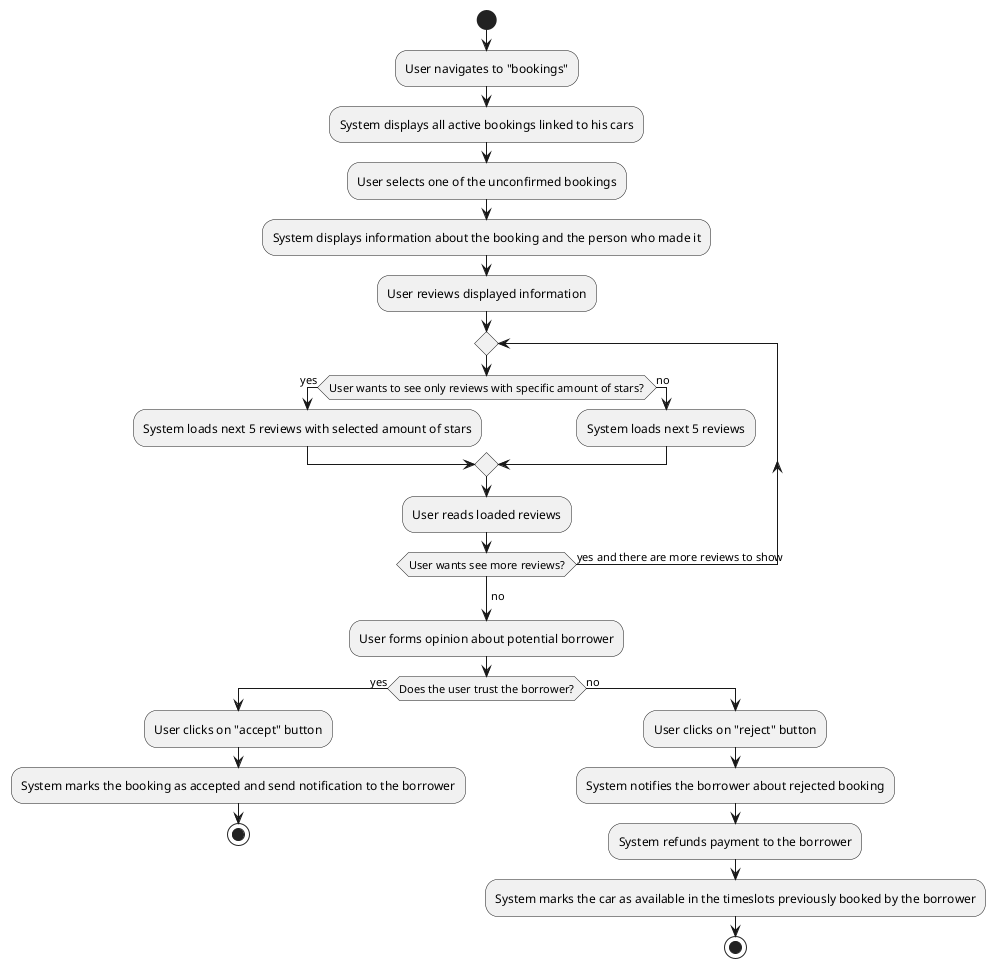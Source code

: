 @startuml
start

:User navigates to "bookings";
:System displays all active bookings linked to his cars;
:User selects one of the unconfirmed bookings;
:System displays information about the booking and the person who made it;
:User reviews displayed information;

repeat
if (User wants to see only reviews with specific amount of stars?) then (yes);
    :System loads next 5 reviews with selected amount of stars;
else (no)
    :System loads next 5 reviews;
endif
:User reads loaded reviews;
repeat while (User wants see more reviews?) is (yes and there are more reviews to show)
->no;

:User forms opinion about potential borrower;

if (Does the user trust the borrower?) then (yes);
  :User clicks on "accept" button;
  :System marks the booking as accepted and send notification to the borrower;
  stop
else (no)
  :User clicks on "reject" button;
  :System notifies the borrower about rejected booking;
  :System refunds payment to the borrower;
  :System marks the car as available in the timeslots previously booked by the borrower;
  stop
endif

@enduml
